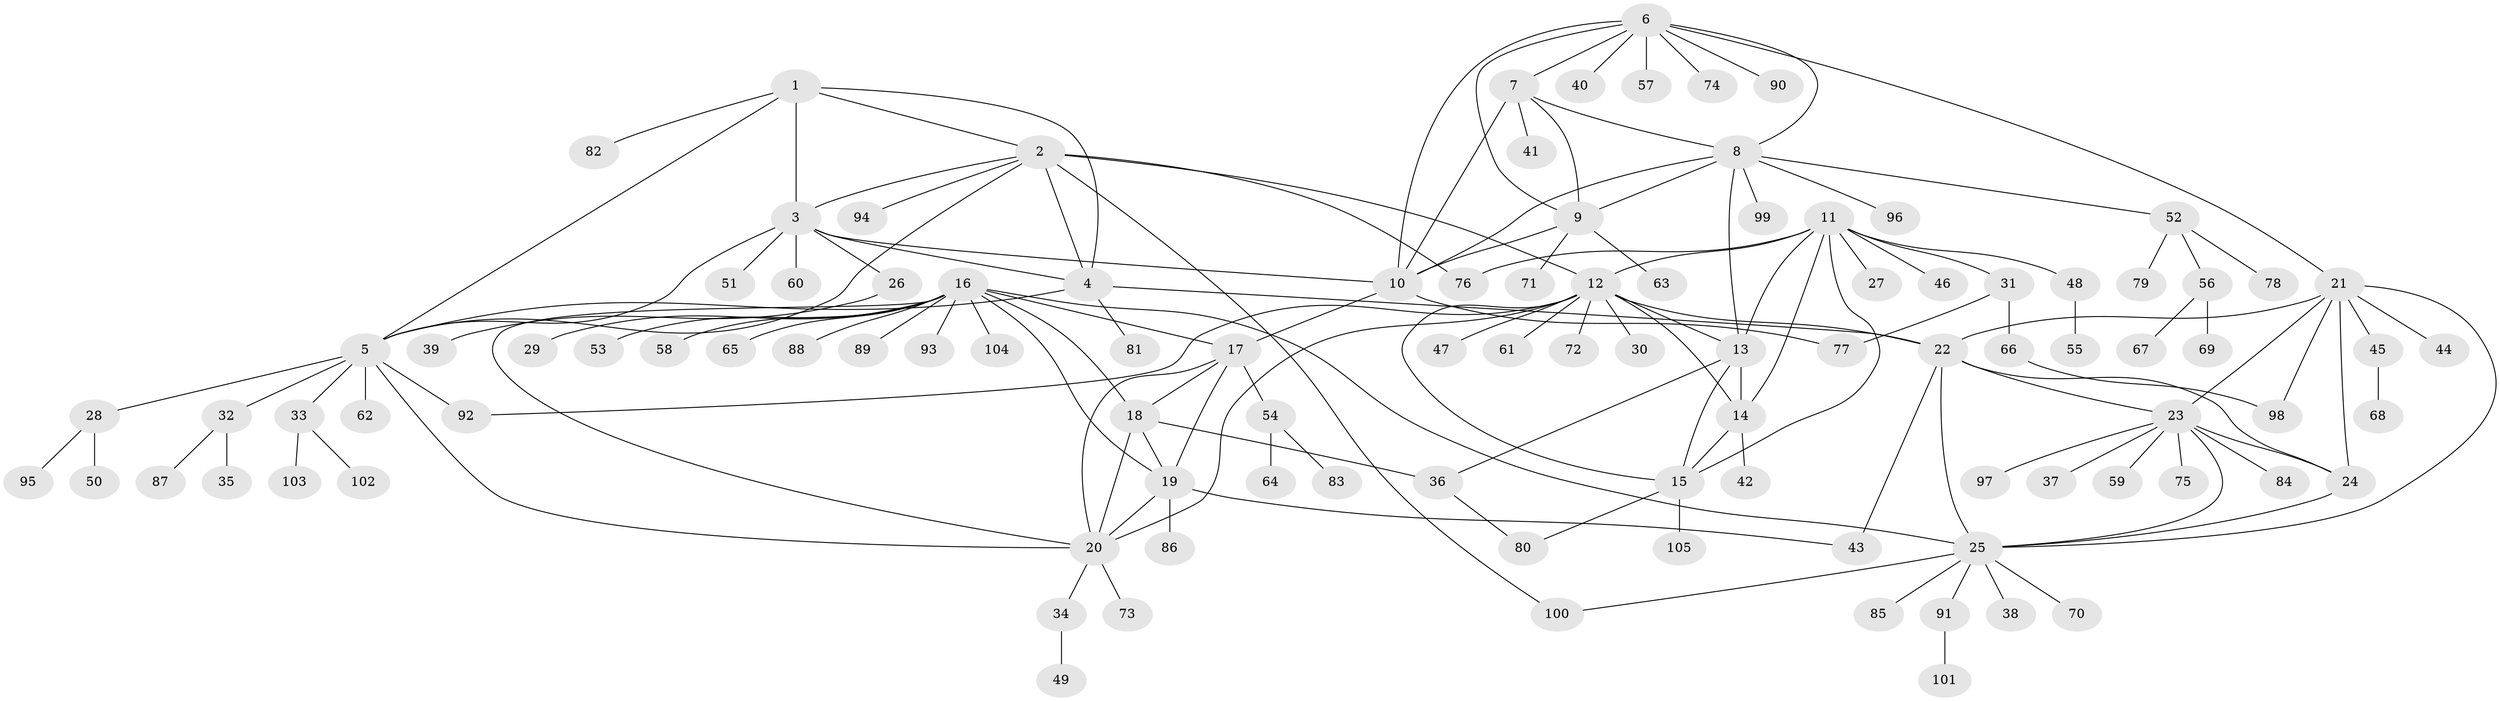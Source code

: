 // Generated by graph-tools (version 1.1) at 2025/26/03/09/25 03:26:36]
// undirected, 105 vertices, 148 edges
graph export_dot {
graph [start="1"]
  node [color=gray90,style=filled];
  1;
  2;
  3;
  4;
  5;
  6;
  7;
  8;
  9;
  10;
  11;
  12;
  13;
  14;
  15;
  16;
  17;
  18;
  19;
  20;
  21;
  22;
  23;
  24;
  25;
  26;
  27;
  28;
  29;
  30;
  31;
  32;
  33;
  34;
  35;
  36;
  37;
  38;
  39;
  40;
  41;
  42;
  43;
  44;
  45;
  46;
  47;
  48;
  49;
  50;
  51;
  52;
  53;
  54;
  55;
  56;
  57;
  58;
  59;
  60;
  61;
  62;
  63;
  64;
  65;
  66;
  67;
  68;
  69;
  70;
  71;
  72;
  73;
  74;
  75;
  76;
  77;
  78;
  79;
  80;
  81;
  82;
  83;
  84;
  85;
  86;
  87;
  88;
  89;
  90;
  91;
  92;
  93;
  94;
  95;
  96;
  97;
  98;
  99;
  100;
  101;
  102;
  103;
  104;
  105;
  1 -- 2;
  1 -- 3;
  1 -- 4;
  1 -- 5;
  1 -- 82;
  2 -- 3;
  2 -- 4;
  2 -- 5;
  2 -- 12;
  2 -- 76;
  2 -- 94;
  2 -- 100;
  3 -- 4;
  3 -- 5;
  3 -- 10;
  3 -- 26;
  3 -- 51;
  3 -- 60;
  4 -- 5;
  4 -- 22;
  4 -- 81;
  5 -- 20;
  5 -- 28;
  5 -- 32;
  5 -- 33;
  5 -- 62;
  5 -- 92;
  6 -- 7;
  6 -- 8;
  6 -- 9;
  6 -- 10;
  6 -- 21;
  6 -- 40;
  6 -- 57;
  6 -- 74;
  6 -- 90;
  7 -- 8;
  7 -- 9;
  7 -- 10;
  7 -- 41;
  8 -- 9;
  8 -- 10;
  8 -- 13;
  8 -- 52;
  8 -- 96;
  8 -- 99;
  9 -- 10;
  9 -- 63;
  9 -- 71;
  10 -- 17;
  10 -- 77;
  11 -- 12;
  11 -- 13;
  11 -- 14;
  11 -- 15;
  11 -- 27;
  11 -- 31;
  11 -- 46;
  11 -- 48;
  11 -- 76;
  12 -- 13;
  12 -- 14;
  12 -- 15;
  12 -- 20;
  12 -- 22;
  12 -- 30;
  12 -- 47;
  12 -- 61;
  12 -- 72;
  12 -- 92;
  13 -- 14;
  13 -- 15;
  13 -- 36;
  14 -- 15;
  14 -- 42;
  15 -- 80;
  15 -- 105;
  16 -- 17;
  16 -- 18;
  16 -- 19;
  16 -- 20;
  16 -- 25;
  16 -- 29;
  16 -- 53;
  16 -- 58;
  16 -- 65;
  16 -- 88;
  16 -- 89;
  16 -- 93;
  16 -- 104;
  17 -- 18;
  17 -- 19;
  17 -- 20;
  17 -- 54;
  18 -- 19;
  18 -- 20;
  18 -- 36;
  19 -- 20;
  19 -- 43;
  19 -- 86;
  20 -- 34;
  20 -- 73;
  21 -- 22;
  21 -- 23;
  21 -- 24;
  21 -- 25;
  21 -- 44;
  21 -- 45;
  21 -- 98;
  22 -- 23;
  22 -- 24;
  22 -- 25;
  22 -- 43;
  23 -- 24;
  23 -- 25;
  23 -- 37;
  23 -- 59;
  23 -- 75;
  23 -- 84;
  23 -- 97;
  24 -- 25;
  25 -- 38;
  25 -- 70;
  25 -- 85;
  25 -- 91;
  25 -- 100;
  26 -- 39;
  28 -- 50;
  28 -- 95;
  31 -- 66;
  31 -- 77;
  32 -- 35;
  32 -- 87;
  33 -- 102;
  33 -- 103;
  34 -- 49;
  36 -- 80;
  45 -- 68;
  48 -- 55;
  52 -- 56;
  52 -- 78;
  52 -- 79;
  54 -- 64;
  54 -- 83;
  56 -- 67;
  56 -- 69;
  66 -- 98;
  91 -- 101;
}
